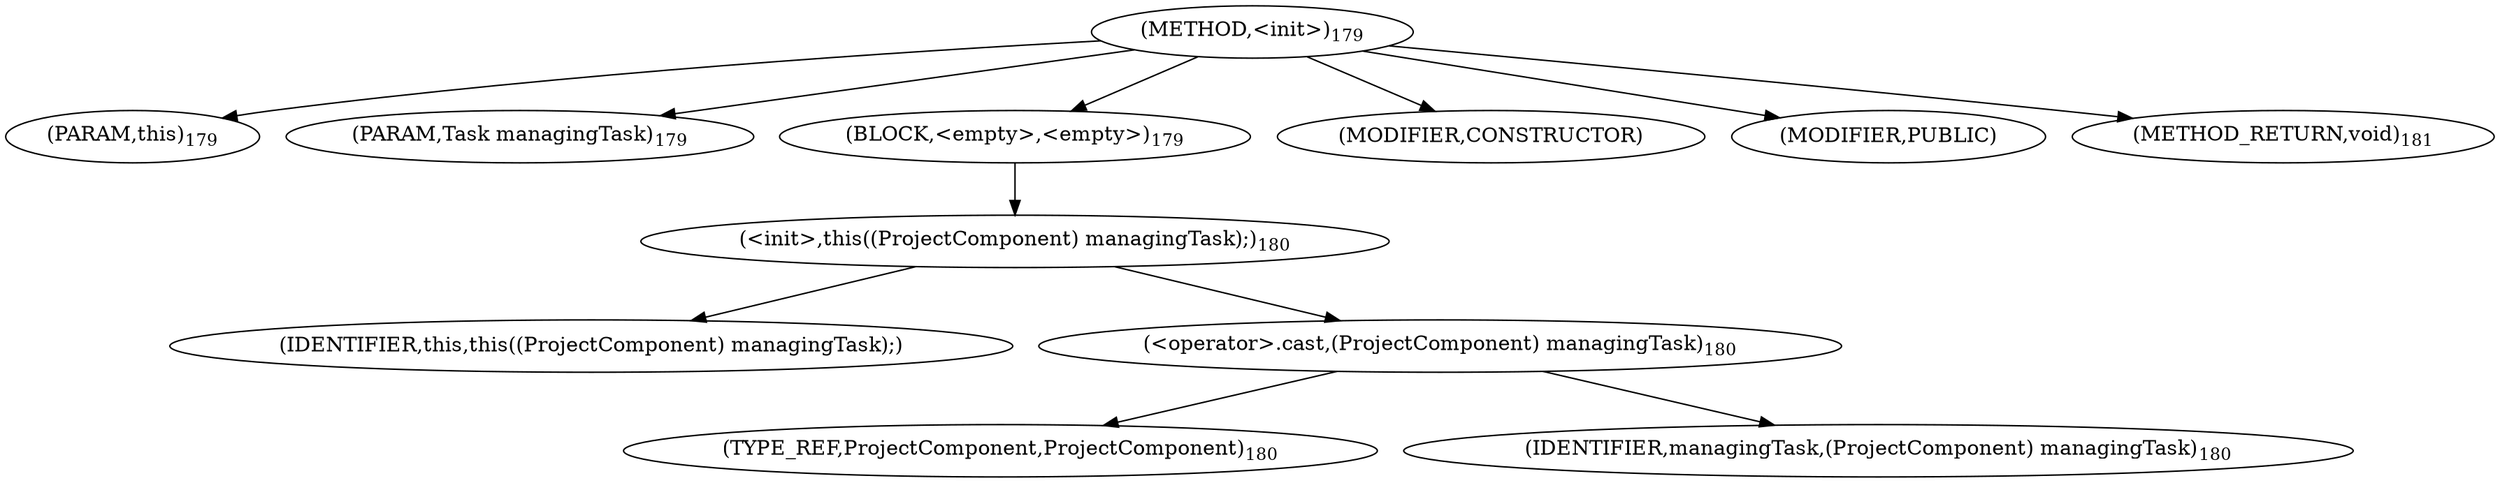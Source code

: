 digraph "&lt;init&gt;" {  
"281" [label = <(METHOD,&lt;init&gt;)<SUB>179</SUB>> ]
"26" [label = <(PARAM,this)<SUB>179</SUB>> ]
"282" [label = <(PARAM,Task managingTask)<SUB>179</SUB>> ]
"283" [label = <(BLOCK,&lt;empty&gt;,&lt;empty&gt;)<SUB>179</SUB>> ]
"284" [label = <(&lt;init&gt;,this((ProjectComponent) managingTask);)<SUB>180</SUB>> ]
"25" [label = <(IDENTIFIER,this,this((ProjectComponent) managingTask);)> ]
"285" [label = <(&lt;operator&gt;.cast,(ProjectComponent) managingTask)<SUB>180</SUB>> ]
"286" [label = <(TYPE_REF,ProjectComponent,ProjectComponent)<SUB>180</SUB>> ]
"287" [label = <(IDENTIFIER,managingTask,(ProjectComponent) managingTask)<SUB>180</SUB>> ]
"288" [label = <(MODIFIER,CONSTRUCTOR)> ]
"289" [label = <(MODIFIER,PUBLIC)> ]
"290" [label = <(METHOD_RETURN,void)<SUB>181</SUB>> ]
  "281" -> "26" 
  "281" -> "282" 
  "281" -> "283" 
  "281" -> "288" 
  "281" -> "289" 
  "281" -> "290" 
  "283" -> "284" 
  "284" -> "25" 
  "284" -> "285" 
  "285" -> "286" 
  "285" -> "287" 
}
